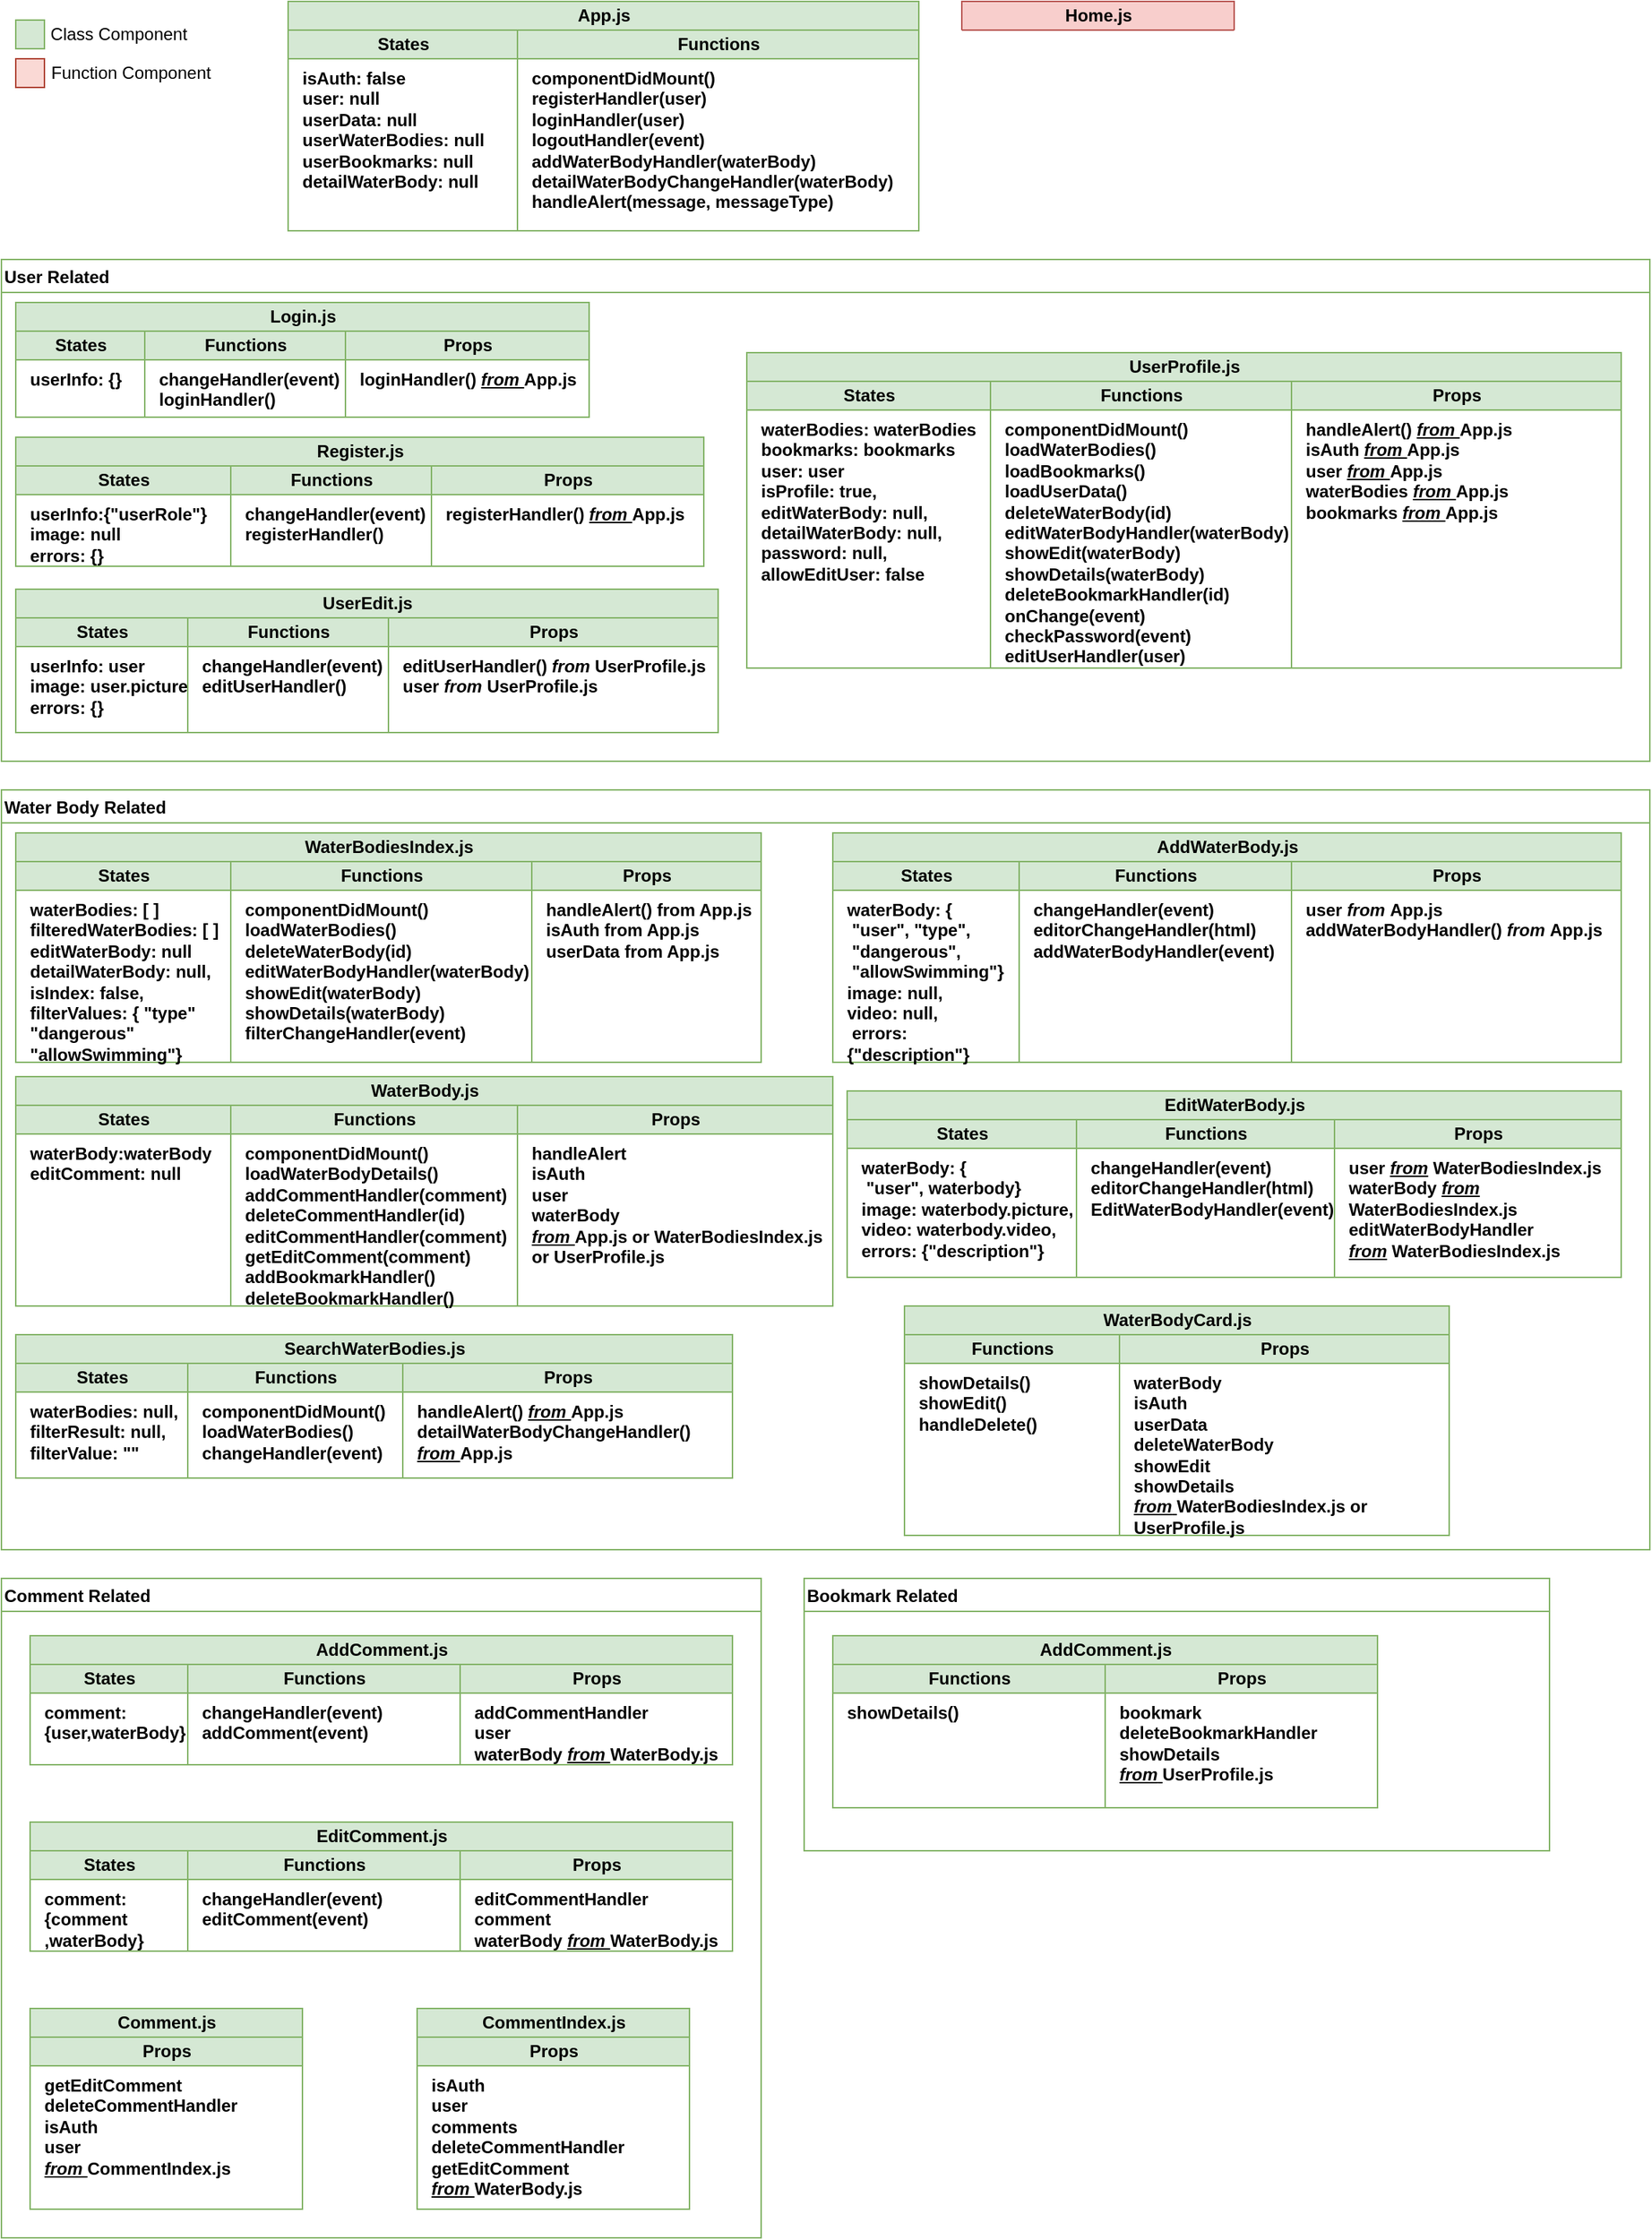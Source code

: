 <mxfile version="14.4.3" type="device"><diagram id="GFk8o4GZnX59jnaNK7Gw" name="Page-1"><mxGraphModel dx="868" dy="450" grid="1" gridSize="10" guides="1" tooltips="1" connect="1" arrows="1" fold="1" page="1" pageScale="1" pageWidth="1169" pageHeight="1654" math="0" shadow="0"><root><mxCell id="0"/><mxCell id="1" parent="0"/><mxCell id="mGkl6ozKigkefl4JrnQQ-4" value="" style="rounded=0;whiteSpace=wrap;html=1;fillColor=#d5e8d4;strokeColor=#82b366;" parent="1" vertex="1"><mxGeometry x="20" y="33" width="20" height="20" as="geometry"/></mxCell><mxCell id="mGkl6ozKigkefl4JrnQQ-5" value="Class Component" style="text;html=1;strokeColor=none;fillColor=none;align=center;verticalAlign=middle;whiteSpace=wrap;rounded=0;" parent="1" vertex="1"><mxGeometry x="42" y="33" width="100" height="20" as="geometry"/></mxCell><mxCell id="mGkl6ozKigkefl4JrnQQ-6" value="" style="rounded=0;whiteSpace=wrap;html=1;fillColor=#fad9d5;strokeColor=#ae4132;" parent="1" vertex="1"><mxGeometry x="20" y="60" width="20" height="20" as="geometry"/></mxCell><mxCell id="mGkl6ozKigkefl4JrnQQ-7" value="Function Component" style="text;html=1;strokeColor=none;fillColor=none;align=center;verticalAlign=middle;whiteSpace=wrap;rounded=0;" parent="1" vertex="1"><mxGeometry x="42" y="60" width="117" height="20" as="geometry"/></mxCell><mxCell id="mGkl6ozKigkefl4JrnQQ-12" value="App.js" style="swimlane;html=1;childLayout=stackLayout;resizeParent=1;resizeParentMax=0;startSize=20;fillColor=#d5e8d4;strokeColor=#82b366;" parent="1" vertex="1"><mxGeometry x="210" y="20" width="440" height="160" as="geometry"/></mxCell><mxCell id="mGkl6ozKigkefl4JrnQQ-13" value="States" style="swimlane;html=1;startSize=20;fillColor=#d5e8d4;strokeColor=#82B366;" parent="mGkl6ozKigkefl4JrnQQ-12" vertex="1"><mxGeometry y="20" width="160" height="140" as="geometry"><mxRectangle y="20" width="30" height="210" as="alternateBounds"/></mxGeometry></mxCell><mxCell id="mGkl6ozKigkefl4JrnQQ-17" value="&lt;blockquote style=&quot;margin: 0 0 0 40px ; border: none ; padding: 0px&quot;&gt;&lt;/blockquote&gt;&lt;span&gt;&lt;div&gt;&lt;b&gt;&lt;span&gt;isAuth: false&lt;/span&gt;&lt;br&gt;&lt;span&gt;user: null&lt;br&gt;&lt;/span&gt;userData: null&lt;br&gt;&lt;/b&gt;&lt;div&gt;&lt;b&gt;userWaterBodies: null&lt;/b&gt;&lt;/div&gt;&lt;div&gt;&lt;b&gt;userBookmarks: null&lt;/b&gt;&lt;/div&gt;&lt;div&gt;&lt;b&gt;detailWaterBody: null&lt;/b&gt;&lt;/div&gt;&lt;/div&gt;&lt;/span&gt;&lt;blockquote style=&quot;margin: 0 0 0 40px ; border: none ; padding: 0px&quot;&gt;&lt;/blockquote&gt;&lt;blockquote style=&quot;margin: 0 0 0 40px ; border: none ; padding: 0px&quot;&gt;&lt;/blockquote&gt;&lt;blockquote style=&quot;margin: 0 0 0 40px ; border: none ; padding: 0px&quot;&gt;&lt;/blockquote&gt;" style="whiteSpace=wrap;html=1;strokeColor=#82B366;align=left;spacingLeft=8;verticalAlign=top;horizontal=1;" parent="mGkl6ozKigkefl4JrnQQ-13" vertex="1"><mxGeometry y="20" width="160" height="120" as="geometry"/></mxCell><mxCell id="mGkl6ozKigkefl4JrnQQ-14" value="Functions" style="swimlane;html=1;startSize=20;fillColor=#d5e8d4;strokeColor=#82b366;" parent="mGkl6ozKigkefl4JrnQQ-12" vertex="1"><mxGeometry x="160" y="20" width="280" height="140" as="geometry"><mxRectangle x="30" y="20" width="30" height="210" as="alternateBounds"/></mxGeometry></mxCell><mxCell id="mGkl6ozKigkefl4JrnQQ-18" value="componentDidMount()&lt;br&gt;registerHandler(user)&lt;br&gt;loginHandler(user)&lt;br&gt;logoutHandler(event)&lt;br&gt;addWaterBodyHandler(waterBody)&lt;br&gt;detailWaterBodyChangeHandler(waterBody)&lt;br&gt;handleAlert(message, messageType)" style="whiteSpace=wrap;html=1;strokeColor=#82B366;align=left;verticalAlign=top;spacingLeft=8;fontStyle=1" parent="mGkl6ozKigkefl4JrnQQ-14" vertex="1"><mxGeometry y="20" width="280" height="120" as="geometry"/></mxCell><mxCell id="mGkl6ozKigkefl4JrnQQ-98" value="User Related" style="swimlane;strokeColor=#82B366;align=left;" parent="1" vertex="1"><mxGeometry x="10" y="200" width="1150" height="350" as="geometry"/></mxCell><mxCell id="mGkl6ozKigkefl4JrnQQ-20" value="Login.js" style="swimlane;html=1;childLayout=stackLayout;resizeParent=1;resizeParentMax=0;startSize=20;fillColor=#d5e8d4;strokeColor=#82b366;" parent="mGkl6ozKigkefl4JrnQQ-98" vertex="1"><mxGeometry x="10" y="30" width="400" height="80" as="geometry"/></mxCell><mxCell id="mGkl6ozKigkefl4JrnQQ-21" value="States" style="swimlane;html=1;startSize=20;fillColor=#d5e8d4;strokeColor=#82B366;" parent="mGkl6ozKigkefl4JrnQQ-20" vertex="1"><mxGeometry y="20" width="90" height="60" as="geometry"><mxRectangle y="20" width="30" height="210" as="alternateBounds"/></mxGeometry></mxCell><mxCell id="mGkl6ozKigkefl4JrnQQ-22" value="&lt;blockquote style=&quot;margin: 0 0 0 40px ; border: none ; padding: 0px&quot;&gt;&lt;/blockquote&gt;&lt;span&gt;&lt;div&gt;&lt;b&gt;&lt;span&gt;userInfo: {}&lt;/span&gt;&lt;br&gt;&lt;/b&gt;&lt;br&gt;&lt;/div&gt;&lt;/span&gt;&lt;blockquote style=&quot;margin: 0 0 0 40px ; border: none ; padding: 0px&quot;&gt;&lt;/blockquote&gt;&lt;blockquote style=&quot;margin: 0 0 0 40px ; border: none ; padding: 0px&quot;&gt;&lt;/blockquote&gt;&lt;blockquote style=&quot;margin: 0 0 0 40px ; border: none ; padding: 0px&quot;&gt;&lt;/blockquote&gt;" style="whiteSpace=wrap;html=1;strokeColor=#82B366;align=left;spacingLeft=8;verticalAlign=top;horizontal=1;" parent="mGkl6ozKigkefl4JrnQQ-21" vertex="1"><mxGeometry y="20" width="90" height="40" as="geometry"/></mxCell><mxCell id="mGkl6ozKigkefl4JrnQQ-23" value="Functions" style="swimlane;html=1;startSize=20;fillColor=#d5e8d4;strokeColor=#82b366;" parent="mGkl6ozKigkefl4JrnQQ-20" vertex="1"><mxGeometry x="90" y="20" width="140" height="60" as="geometry"><mxRectangle x="30" y="20" width="30" height="210" as="alternateBounds"/></mxGeometry></mxCell><mxCell id="mGkl6ozKigkefl4JrnQQ-24" value="changeHandler(event)&lt;br&gt;loginHandler()" style="whiteSpace=wrap;html=1;strokeColor=#82B366;align=left;verticalAlign=top;spacingLeft=8;fontStyle=1" parent="mGkl6ozKigkefl4JrnQQ-23" vertex="1"><mxGeometry y="20" width="140" height="40" as="geometry"/></mxCell><mxCell id="mGkl6ozKigkefl4JrnQQ-25" value="Props" style="swimlane;html=1;startSize=20;fillColor=#d5e8d4;strokeColor=#82b366;" parent="mGkl6ozKigkefl4JrnQQ-20" vertex="1"><mxGeometry x="230" y="20" width="170" height="60" as="geometry"><mxRectangle x="60" y="20" width="30" height="210" as="alternateBounds"/></mxGeometry></mxCell><mxCell id="mGkl6ozKigkefl4JrnQQ-26" value="loginHandler() &lt;i&gt;&lt;u&gt;from &lt;/u&gt;&lt;/i&gt;App.js" style="whiteSpace=wrap;html=1;strokeColor=#82B366;spacingLeft=8;verticalAlign=top;align=left;fontStyle=1" parent="mGkl6ozKigkefl4JrnQQ-25" vertex="1"><mxGeometry y="20" width="170" height="40" as="geometry"/></mxCell><mxCell id="mGkl6ozKigkefl4JrnQQ-31" value="Register.js" style="swimlane;html=1;childLayout=stackLayout;resizeParent=1;resizeParentMax=0;startSize=20;fillColor=#d5e8d4;strokeColor=#82b366;" parent="mGkl6ozKigkefl4JrnQQ-98" vertex="1"><mxGeometry x="10" y="124" width="480" height="90" as="geometry"/></mxCell><mxCell id="mGkl6ozKigkefl4JrnQQ-32" value="States" style="swimlane;html=1;startSize=20;fillColor=#d5e8d4;strokeColor=#82B366;" parent="mGkl6ozKigkefl4JrnQQ-31" vertex="1"><mxGeometry y="20" width="150" height="70" as="geometry"><mxRectangle y="20" width="30" height="210" as="alternateBounds"/></mxGeometry></mxCell><mxCell id="mGkl6ozKigkefl4JrnQQ-33" value="&lt;blockquote style=&quot;margin: 0 0 0 40px ; border: none ; padding: 0px&quot;&gt;&lt;/blockquote&gt;&lt;span&gt;&lt;div&gt;&lt;b&gt;&lt;span&gt;userInfo:{&quot;userRole&quot;}&lt;/span&gt;&lt;/b&gt;&lt;/div&gt;&lt;div&gt;&lt;b&gt;image: null&lt;/b&gt;&lt;/div&gt;&lt;div&gt;&lt;b&gt;errors: {}&lt;br&gt;&lt;/b&gt;&lt;br&gt;&lt;/div&gt;&lt;/span&gt;&lt;blockquote style=&quot;margin: 0 0 0 40px ; border: none ; padding: 0px&quot;&gt;&lt;/blockquote&gt;&lt;blockquote style=&quot;margin: 0 0 0 40px ; border: none ; padding: 0px&quot;&gt;&lt;/blockquote&gt;&lt;blockquote style=&quot;margin: 0 0 0 40px ; border: none ; padding: 0px&quot;&gt;&lt;/blockquote&gt;" style="whiteSpace=wrap;html=1;strokeColor=#82B366;align=left;spacingLeft=8;verticalAlign=top;horizontal=1;" parent="mGkl6ozKigkefl4JrnQQ-32" vertex="1"><mxGeometry y="20" width="150" height="50" as="geometry"/></mxCell><mxCell id="mGkl6ozKigkefl4JrnQQ-34" value="Functions" style="swimlane;html=1;startSize=20;fillColor=#d5e8d4;strokeColor=#82b366;" parent="mGkl6ozKigkefl4JrnQQ-31" vertex="1"><mxGeometry x="150" y="20" width="140" height="70" as="geometry"><mxRectangle x="30" y="20" width="30" height="210" as="alternateBounds"/></mxGeometry></mxCell><mxCell id="mGkl6ozKigkefl4JrnQQ-35" value="changeHandler(event)&lt;br&gt;registerHandler()" style="whiteSpace=wrap;html=1;strokeColor=#82B366;align=left;verticalAlign=top;spacingLeft=8;fontStyle=1" parent="mGkl6ozKigkefl4JrnQQ-34" vertex="1"><mxGeometry y="20" width="140" height="50" as="geometry"/></mxCell><mxCell id="mGkl6ozKigkefl4JrnQQ-36" value="Props" style="swimlane;html=1;startSize=20;fillColor=#d5e8d4;strokeColor=#82b366;" parent="mGkl6ozKigkefl4JrnQQ-31" vertex="1"><mxGeometry x="290" y="20" width="190" height="70" as="geometry"><mxRectangle x="60" y="20" width="30" height="210" as="alternateBounds"/></mxGeometry></mxCell><mxCell id="mGkl6ozKigkefl4JrnQQ-37" value="registerHandler() &lt;i&gt;&lt;u&gt;from &lt;/u&gt;&lt;/i&gt;App.js" style="whiteSpace=wrap;html=1;strokeColor=#82B366;spacingLeft=8;verticalAlign=top;align=left;fontStyle=1" parent="mGkl6ozKigkefl4JrnQQ-36" vertex="1"><mxGeometry y="20" width="190" height="50" as="geometry"/></mxCell><mxCell id="mGkl6ozKigkefl4JrnQQ-140" value="UserEdit.js" style="swimlane;html=1;childLayout=stackLayout;resizeParent=1;resizeParentMax=0;startSize=20;fillColor=#d5e8d4;strokeColor=#82b366;" parent="mGkl6ozKigkefl4JrnQQ-98" vertex="1"><mxGeometry x="10" y="230" width="490" height="100" as="geometry"/></mxCell><mxCell id="mGkl6ozKigkefl4JrnQQ-141" value="States" style="swimlane;html=1;startSize=20;fillColor=#d5e8d4;strokeColor=#82B366;" parent="mGkl6ozKigkefl4JrnQQ-140" vertex="1"><mxGeometry y="20" width="120" height="80" as="geometry"><mxRectangle y="20" width="30" height="210" as="alternateBounds"/></mxGeometry></mxCell><mxCell id="mGkl6ozKigkefl4JrnQQ-142" value="&lt;blockquote style=&quot;margin: 0 0 0 40px ; border: none ; padding: 0px&quot;&gt;&lt;/blockquote&gt;&lt;span&gt;&lt;div&gt;&lt;b&gt;&lt;span&gt;userInfo: user&lt;/span&gt;&lt;/b&gt;&lt;/div&gt;&lt;div&gt;&lt;b&gt;image: user.picture&lt;/b&gt;&lt;/div&gt;&lt;div&gt;&lt;b&gt;errors: {}&lt;br&gt;&lt;/b&gt;&lt;br&gt;&lt;/div&gt;&lt;/span&gt;&lt;blockquote style=&quot;margin: 0 0 0 40px ; border: none ; padding: 0px&quot;&gt;&lt;/blockquote&gt;&lt;blockquote style=&quot;margin: 0 0 0 40px ; border: none ; padding: 0px&quot;&gt;&lt;/blockquote&gt;&lt;blockquote style=&quot;margin: 0 0 0 40px ; border: none ; padding: 0px&quot;&gt;&lt;/blockquote&gt;" style="whiteSpace=wrap;html=1;strokeColor=#82B366;align=left;spacingLeft=8;verticalAlign=top;horizontal=1;" parent="mGkl6ozKigkefl4JrnQQ-141" vertex="1"><mxGeometry y="20" width="190" height="60" as="geometry"/></mxCell><mxCell id="mGkl6ozKigkefl4JrnQQ-143" value="Functions" style="swimlane;html=1;startSize=20;fillColor=#d5e8d4;strokeColor=#82b366;" parent="mGkl6ozKigkefl4JrnQQ-140" vertex="1"><mxGeometry x="120" y="20" width="140" height="80" as="geometry"><mxRectangle x="30" y="20" width="30" height="210" as="alternateBounds"/></mxGeometry></mxCell><mxCell id="mGkl6ozKigkefl4JrnQQ-144" value="changeHandler(event)&lt;br&gt;editUserHandler()" style="whiteSpace=wrap;html=1;strokeColor=#82B366;align=left;verticalAlign=top;spacingLeft=8;fontStyle=1" parent="mGkl6ozKigkefl4JrnQQ-143" vertex="1"><mxGeometry y="20" width="140" height="60" as="geometry"/></mxCell><mxCell id="mGkl6ozKigkefl4JrnQQ-145" value="Props" style="swimlane;html=1;startSize=20;fillColor=#d5e8d4;strokeColor=#82b366;" parent="mGkl6ozKigkefl4JrnQQ-140" vertex="1"><mxGeometry x="260" y="20" width="230" height="80" as="geometry"><mxRectangle x="60" y="20" width="30" height="210" as="alternateBounds"/></mxGeometry></mxCell><mxCell id="mGkl6ozKigkefl4JrnQQ-146" value="editUserHandler() &lt;i&gt;from &lt;/i&gt;UserProfile.js&lt;br&gt;user &lt;i&gt;from &lt;/i&gt;UserProfile.js" style="whiteSpace=wrap;html=1;strokeColor=#82B366;spacingLeft=8;verticalAlign=top;align=left;fontStyle=1" parent="mGkl6ozKigkefl4JrnQQ-145" vertex="1"><mxGeometry y="20" width="230" height="60" as="geometry"/></mxCell><mxCell id="7_xBDhnUr0qCg0xEeDFV-1" value="UserProfile.js" style="swimlane;html=1;childLayout=stackLayout;resizeParent=1;resizeParentMax=0;startSize=20;fillColor=#d5e8d4;strokeColor=#82b366;" vertex="1" parent="mGkl6ozKigkefl4JrnQQ-98"><mxGeometry x="520" y="65" width="610" height="220" as="geometry"/></mxCell><mxCell id="7_xBDhnUr0qCg0xEeDFV-2" value="States" style="swimlane;html=1;startSize=20;fillColor=#d5e8d4;strokeColor=#82B366;" vertex="1" parent="7_xBDhnUr0qCg0xEeDFV-1"><mxGeometry y="20" width="170" height="200" as="geometry"><mxRectangle y="20" width="30" height="210" as="alternateBounds"/></mxGeometry></mxCell><mxCell id="7_xBDhnUr0qCg0xEeDFV-3" value="&lt;blockquote style=&quot;margin: 0 0 0 40px ; border: none ; padding: 0px&quot;&gt;&lt;/blockquote&gt;&lt;span&gt;&lt;b&gt;&lt;div&gt;waterBodies: waterBodies&lt;/div&gt;&lt;div&gt;bookmarks: bookmarks&lt;/div&gt;&lt;div&gt;user: user&lt;/div&gt;&lt;div&gt;&lt;span&gt;isProfile: true,&lt;/span&gt;&lt;/div&gt;&lt;div&gt;editWaterBody: null,&lt;/div&gt;&lt;div&gt;detailWaterBody: null,&lt;/div&gt;&lt;div&gt;password: null,&lt;/div&gt;&lt;div&gt;allowEditUser: false&lt;br&gt;&lt;/div&gt;&lt;/b&gt;&lt;/span&gt;&lt;blockquote style=&quot;margin: 0 0 0 40px ; border: none ; padding: 0px&quot;&gt;&lt;/blockquote&gt;&lt;blockquote style=&quot;margin: 0 0 0 40px ; border: none ; padding: 0px&quot;&gt;&lt;/blockquote&gt;&lt;blockquote style=&quot;margin: 0 0 0 40px ; border: none ; padding: 0px&quot;&gt;&lt;/blockquote&gt;" style="whiteSpace=wrap;html=1;strokeColor=#82B366;align=left;spacingLeft=8;verticalAlign=top;horizontal=1;" vertex="1" parent="7_xBDhnUr0qCg0xEeDFV-2"><mxGeometry y="20" width="170" height="180" as="geometry"/></mxCell><mxCell id="7_xBDhnUr0qCg0xEeDFV-4" value="Functions" style="swimlane;html=1;startSize=20;fillColor=#d5e8d4;strokeColor=#82b366;" vertex="1" parent="7_xBDhnUr0qCg0xEeDFV-1"><mxGeometry x="170" y="20" width="210" height="200" as="geometry"><mxRectangle x="30" y="20" width="30" height="210" as="alternateBounds"/></mxGeometry></mxCell><mxCell id="7_xBDhnUr0qCg0xEeDFV-5" value="componentDidMount()&lt;br&gt;loadWaterBodies()&lt;br&gt;loadBookmarks()&lt;br&gt;loadUserData()&lt;br&gt;deleteWaterBody(id)&lt;br&gt;editWaterBodyHandler(waterBody)&lt;br&gt;showEdit(waterBody)&lt;br&gt;showDetails(waterBody)&lt;br&gt;deleteBookmarkHandler(id)&lt;br&gt;onChange(event)&lt;br&gt;checkPassword(event)&lt;br&gt;editUserHandler(user)" style="whiteSpace=wrap;html=1;strokeColor=#82B366;align=left;verticalAlign=top;spacingLeft=8;fontStyle=1" vertex="1" parent="7_xBDhnUr0qCg0xEeDFV-4"><mxGeometry y="20" width="210" height="180" as="geometry"/></mxCell><mxCell id="7_xBDhnUr0qCg0xEeDFV-6" value="Props" style="swimlane;html=1;startSize=20;fillColor=#d5e8d4;strokeColor=#82b366;" vertex="1" parent="7_xBDhnUr0qCg0xEeDFV-1"><mxGeometry x="380" y="20" width="230" height="200" as="geometry"><mxRectangle x="60" y="20" width="30" height="210" as="alternateBounds"/></mxGeometry></mxCell><mxCell id="7_xBDhnUr0qCg0xEeDFV-7" value="handleAlert()&amp;nbsp;&lt;i&gt;&lt;u&gt;from&amp;nbsp;&lt;/u&gt;&lt;/i&gt;App.js&lt;br&gt;isAuth&amp;nbsp;&lt;i&gt;&lt;u&gt;from&amp;nbsp;&lt;/u&gt;&lt;/i&gt;App.js&lt;br&gt;user&amp;nbsp;&lt;i&gt;&lt;u&gt;from&amp;nbsp;&lt;/u&gt;&lt;/i&gt;App.js&lt;br&gt;waterBodies&amp;nbsp;&lt;i&gt;&lt;u&gt;from&amp;nbsp;&lt;/u&gt;&lt;/i&gt;App.js&lt;br&gt;bookmarks&amp;nbsp;&lt;i&gt;&lt;u&gt;from&amp;nbsp;&lt;/u&gt;&lt;/i&gt;App.js" style="whiteSpace=wrap;html=1;strokeColor=#82B366;spacingLeft=8;verticalAlign=top;align=left;fontStyle=1" vertex="1" parent="7_xBDhnUr0qCg0xEeDFV-6"><mxGeometry y="20" width="230" height="180" as="geometry"/></mxCell><mxCell id="mGkl6ozKigkefl4JrnQQ-100" value="Water Body Related" style="swimlane;strokeColor=#82B366;align=left;" parent="1" vertex="1"><mxGeometry x="10" y="570" width="1150" height="530" as="geometry"/></mxCell><mxCell id="mGkl6ozKigkefl4JrnQQ-47" value="WaterBodiesIndex.js" style="swimlane;html=1;childLayout=stackLayout;resizeParent=1;resizeParentMax=0;startSize=20;fillColor=#d5e8d4;strokeColor=#82b366;" parent="mGkl6ozKigkefl4JrnQQ-100" vertex="1"><mxGeometry x="10" y="30" width="520" height="160" as="geometry"/></mxCell><mxCell id="mGkl6ozKigkefl4JrnQQ-48" value="States" style="swimlane;html=1;startSize=20;fillColor=#d5e8d4;strokeColor=#82B366;" parent="mGkl6ozKigkefl4JrnQQ-47" vertex="1"><mxGeometry y="20" width="150" height="140" as="geometry"><mxRectangle y="20" width="30" height="210" as="alternateBounds"/></mxGeometry></mxCell><mxCell id="mGkl6ozKigkefl4JrnQQ-49" value="&lt;blockquote style=&quot;margin: 0 0 0 40px ; border: none ; padding: 0px&quot;&gt;&lt;/blockquote&gt;&lt;span&gt;&lt;b&gt;&lt;div&gt;waterBodies: [ ]&lt;/div&gt;&lt;div&gt;filteredWaterBodies: [ ]&lt;/div&gt;&lt;div&gt;editWaterBody: null&lt;/div&gt;&lt;div&gt;detailWaterBody: null,&lt;/div&gt;&lt;div&gt;isIndex: false,&lt;/div&gt;&lt;div&gt;filterValues: { &quot;type&quot; &quot;dangerous&quot; &quot;allowSwimming&quot;}&lt;/div&gt;&lt;/b&gt;&lt;/span&gt;&lt;blockquote style=&quot;margin: 0 0 0 40px ; border: none ; padding: 0px&quot;&gt;&lt;/blockquote&gt;&lt;blockquote style=&quot;margin: 0 0 0 40px ; border: none ; padding: 0px&quot;&gt;&lt;/blockquote&gt;&lt;blockquote style=&quot;margin: 0 0 0 40px ; border: none ; padding: 0px&quot;&gt;&lt;/blockquote&gt;" style="whiteSpace=wrap;html=1;strokeColor=#82B366;align=left;spacingLeft=8;verticalAlign=top;horizontal=1;" parent="mGkl6ozKigkefl4JrnQQ-48" vertex="1"><mxGeometry y="20" width="150" height="120" as="geometry"/></mxCell><mxCell id="mGkl6ozKigkefl4JrnQQ-50" value="Functions" style="swimlane;html=1;startSize=20;fillColor=#d5e8d4;strokeColor=#82b366;" parent="mGkl6ozKigkefl4JrnQQ-47" vertex="1"><mxGeometry x="150" y="20" width="210" height="140" as="geometry"><mxRectangle x="30" y="20" width="30" height="210" as="alternateBounds"/></mxGeometry></mxCell><mxCell id="mGkl6ozKigkefl4JrnQQ-51" value="componentDidMount()&lt;br&gt;loadWaterBodies()&lt;br&gt;deleteWaterBody(id)&lt;br&gt;editWaterBodyHandler(waterBody)&lt;br&gt;showEdit(waterBody)&lt;br&gt;showDetails(waterBody)&lt;br&gt;filterChangeHandler(event)&lt;br&gt;" style="whiteSpace=wrap;html=1;strokeColor=#82B366;align=left;verticalAlign=top;spacingLeft=8;fontStyle=1" parent="mGkl6ozKigkefl4JrnQQ-50" vertex="1"><mxGeometry y="20" width="210" height="120" as="geometry"/></mxCell><mxCell id="mGkl6ozKigkefl4JrnQQ-52" value="Props" style="swimlane;html=1;startSize=20;fillColor=#d5e8d4;strokeColor=#82b366;" parent="mGkl6ozKigkefl4JrnQQ-47" vertex="1"><mxGeometry x="360" y="20" width="160" height="140" as="geometry"><mxRectangle x="60" y="20" width="30" height="210" as="alternateBounds"/></mxGeometry></mxCell><mxCell id="mGkl6ozKigkefl4JrnQQ-53" value="&lt;div&gt;handleAlert() from App.js&lt;/div&gt;&lt;div&gt;isAuth from App.js&lt;/div&gt;&lt;div&gt;userData from App.js&lt;/div&gt;" style="whiteSpace=wrap;html=1;strokeColor=#82B366;spacingLeft=8;verticalAlign=top;align=left;fontStyle=1" parent="mGkl6ozKigkefl4JrnQQ-52" vertex="1"><mxGeometry y="20" width="160" height="120" as="geometry"/></mxCell><mxCell id="mGkl6ozKigkefl4JrnQQ-68" value="WaterBody.js" style="swimlane;html=1;childLayout=stackLayout;resizeParent=1;resizeParentMax=0;startSize=20;fillColor=#d5e8d4;strokeColor=#82b366;" parent="mGkl6ozKigkefl4JrnQQ-100" vertex="1"><mxGeometry x="10" y="200" width="570" height="160" as="geometry"/></mxCell><mxCell id="mGkl6ozKigkefl4JrnQQ-69" value="States" style="swimlane;html=1;startSize=20;fillColor=#d5e8d4;strokeColor=#82B366;" parent="mGkl6ozKigkefl4JrnQQ-68" vertex="1"><mxGeometry y="20" width="150" height="140" as="geometry"><mxRectangle y="20" width="30" height="210" as="alternateBounds"/></mxGeometry></mxCell><mxCell id="mGkl6ozKigkefl4JrnQQ-70" value="&lt;blockquote style=&quot;margin: 0 0 0 40px ; border: none ; padding: 0px&quot;&gt;&lt;/blockquote&gt;&lt;span&gt;&lt;b&gt;&lt;div&gt;waterBody:waterBody&lt;/div&gt;&lt;div&gt;editComment: null&lt;/div&gt;&lt;/b&gt;&lt;/span&gt;&lt;blockquote style=&quot;margin: 0 0 0 40px ; border: none ; padding: 0px&quot;&gt;&lt;/blockquote&gt;&lt;blockquote style=&quot;margin: 0 0 0 40px ; border: none ; padding: 0px&quot;&gt;&lt;/blockquote&gt;&lt;blockquote style=&quot;margin: 0 0 0 40px ; border: none ; padding: 0px&quot;&gt;&lt;/blockquote&gt;" style="whiteSpace=wrap;html=1;strokeColor=#82B366;align=left;spacingLeft=8;verticalAlign=top;horizontal=1;" parent="mGkl6ozKigkefl4JrnQQ-69" vertex="1"><mxGeometry y="20" width="150" height="120" as="geometry"/></mxCell><mxCell id="mGkl6ozKigkefl4JrnQQ-71" value="Functions" style="swimlane;html=1;startSize=20;fillColor=#d5e8d4;strokeColor=#82b366;" parent="mGkl6ozKigkefl4JrnQQ-68" vertex="1"><mxGeometry x="150" y="20" width="200" height="140" as="geometry"><mxRectangle x="30" y="20" width="30" height="210" as="alternateBounds"/></mxGeometry></mxCell><mxCell id="mGkl6ozKigkefl4JrnQQ-72" value="componentDidMount()&lt;br&gt;loadWaterBodyDetails()&lt;br&gt;addCommentHandler(comment)&lt;br&gt;deleteCommentHandler(id)&lt;br&gt;editCommentHandler(comment)&lt;br&gt;getEditComment(comment)&lt;br&gt;addBookmarkHandler()&lt;br&gt;deleteBookmarkHandler()" style="whiteSpace=wrap;html=1;strokeColor=#82B366;align=left;verticalAlign=top;spacingLeft=8;fontStyle=1" parent="mGkl6ozKigkefl4JrnQQ-71" vertex="1"><mxGeometry y="20" width="200" height="120" as="geometry"/></mxCell><mxCell id="mGkl6ozKigkefl4JrnQQ-73" value="Props" style="swimlane;html=1;startSize=20;fillColor=#d5e8d4;strokeColor=#82b366;" parent="mGkl6ozKigkefl4JrnQQ-68" vertex="1"><mxGeometry x="350" y="20" width="220" height="140" as="geometry"><mxRectangle x="60" y="20" width="30" height="210" as="alternateBounds"/></mxGeometry></mxCell><mxCell id="mGkl6ozKigkefl4JrnQQ-74" value="handleAlert&lt;br&gt;isAuth&lt;br&gt;user &lt;br&gt;waterBody&lt;br&gt;&lt;i&gt;&lt;u&gt;from&amp;nbsp;&lt;/u&gt;&lt;/i&gt;App.js or WaterBodiesIndex.js or UserProfile.js" style="whiteSpace=wrap;html=1;strokeColor=#82B366;spacingLeft=8;verticalAlign=top;align=left;fontStyle=1" parent="mGkl6ozKigkefl4JrnQQ-73" vertex="1"><mxGeometry y="20" width="220" height="120" as="geometry"/></mxCell><mxCell id="mGkl6ozKigkefl4JrnQQ-90" value="AddWaterBody.js" style="swimlane;html=1;childLayout=stackLayout;resizeParent=1;resizeParentMax=0;startSize=20;fillColor=#d5e8d4;strokeColor=#82b366;" parent="mGkl6ozKigkefl4JrnQQ-100" vertex="1"><mxGeometry x="580" y="30" width="550" height="160" as="geometry"/></mxCell><mxCell id="mGkl6ozKigkefl4JrnQQ-91" value="States" style="swimlane;html=1;startSize=20;fillColor=#d5e8d4;strokeColor=#82B366;" parent="mGkl6ozKigkefl4JrnQQ-90" vertex="1"><mxGeometry y="20" width="130" height="140" as="geometry"><mxRectangle y="20" width="30" height="210" as="alternateBounds"/></mxGeometry></mxCell><mxCell id="mGkl6ozKigkefl4JrnQQ-92" value="&lt;blockquote style=&quot;margin: 0 0 0 40px ; border: none ; padding: 0px&quot;&gt;&lt;/blockquote&gt;&lt;span&gt;&lt;b&gt;&lt;div&gt;waterBody: {&lt;/div&gt;&lt;div&gt;&amp;nbsp;&quot;user&quot;,&amp;nbsp;&lt;span&gt;&quot;type&quot;,&lt;/span&gt;&lt;/div&gt;&lt;div&gt;&amp;nbsp;&quot;dangerous&quot;,&lt;/div&gt;&lt;div&gt;&amp;nbsp;&quot;allowSwimming&quot;&lt;span&gt;}&lt;/span&gt;&lt;/div&gt;&lt;div&gt;image: null,&lt;/div&gt;&lt;div&gt;video: null,&lt;/div&gt;&lt;div&gt;&amp;nbsp;errors: {&quot;description&quot;}&lt;/div&gt;&lt;/b&gt;&lt;/span&gt;&lt;blockquote style=&quot;margin: 0 0 0 40px ; border: none ; padding: 0px&quot;&gt;&lt;/blockquote&gt;&lt;blockquote style=&quot;margin: 0 0 0 40px ; border: none ; padding: 0px&quot;&gt;&lt;/blockquote&gt;&lt;blockquote style=&quot;margin: 0 0 0 40px ; border: none ; padding: 0px&quot;&gt;&lt;/blockquote&gt;" style="whiteSpace=wrap;html=1;strokeColor=#82B366;align=left;spacingLeft=8;verticalAlign=top;horizontal=1;" parent="mGkl6ozKigkefl4JrnQQ-91" vertex="1"><mxGeometry y="20" width="140" height="120" as="geometry"/></mxCell><mxCell id="mGkl6ozKigkefl4JrnQQ-93" value="Functions" style="swimlane;html=1;startSize=20;fillColor=#d5e8d4;strokeColor=#82b366;" parent="mGkl6ozKigkefl4JrnQQ-90" vertex="1"><mxGeometry x="130" y="20" width="190" height="140" as="geometry"><mxRectangle x="30" y="20" width="30" height="210" as="alternateBounds"/></mxGeometry></mxCell><mxCell id="mGkl6ozKigkefl4JrnQQ-94" value="changeHandler(event)&lt;br&gt;editorChangeHandler(html)&lt;br&gt;addWaterBodyHandler(event)&lt;br&gt;" style="whiteSpace=wrap;html=1;strokeColor=#82B366;align=left;verticalAlign=top;spacingLeft=8;fontStyle=1" parent="mGkl6ozKigkefl4JrnQQ-93" vertex="1"><mxGeometry y="20" width="190" height="120" as="geometry"/></mxCell><mxCell id="mGkl6ozKigkefl4JrnQQ-95" value="Props" style="swimlane;html=1;startSize=20;fillColor=#d5e8d4;strokeColor=#82b366;" parent="mGkl6ozKigkefl4JrnQQ-90" vertex="1"><mxGeometry x="320" y="20" width="230" height="140" as="geometry"><mxRectangle x="60" y="20" width="30" height="210" as="alternateBounds"/></mxGeometry></mxCell><mxCell id="mGkl6ozKigkefl4JrnQQ-96" value="user&amp;nbsp;&lt;i&gt;from&lt;/i&gt;&amp;nbsp;App.js&lt;br&gt;addWaterBodyHandler()&amp;nbsp;&lt;i&gt;from&lt;/i&gt;&amp;nbsp;App.js" style="whiteSpace=wrap;html=1;strokeColor=#82B366;spacingLeft=8;verticalAlign=top;align=left;fontStyle=1" parent="mGkl6ozKigkefl4JrnQQ-95" vertex="1"><mxGeometry y="20" width="230" height="120" as="geometry"/></mxCell><mxCell id="7_xBDhnUr0qCg0xEeDFV-9" value="EditWaterBody.js" style="swimlane;html=1;childLayout=stackLayout;resizeParent=1;resizeParentMax=0;startSize=20;fillColor=#d5e8d4;strokeColor=#82b366;" vertex="1" parent="mGkl6ozKigkefl4JrnQQ-100"><mxGeometry x="590" y="210" width="540" height="130" as="geometry"/></mxCell><mxCell id="7_xBDhnUr0qCg0xEeDFV-10" value="States" style="swimlane;html=1;startSize=20;fillColor=#d5e8d4;strokeColor=#82B366;" vertex="1" parent="7_xBDhnUr0qCg0xEeDFV-9"><mxGeometry y="20" width="160" height="110" as="geometry"><mxRectangle y="20" width="30" height="210" as="alternateBounds"/></mxGeometry></mxCell><mxCell id="7_xBDhnUr0qCg0xEeDFV-11" value="&lt;blockquote style=&quot;margin: 0 0 0 40px ; border: none ; padding: 0px&quot;&gt;&lt;/blockquote&gt;&lt;span&gt;&lt;b&gt;&lt;div&gt;waterBody: {&lt;/div&gt;&lt;div&gt;&amp;nbsp;&quot;user&quot;, waterbody&lt;span&gt;}&lt;/span&gt;&lt;/div&gt;&lt;div&gt;image: waterbody.picture,&lt;/div&gt;&lt;/b&gt;&lt;/span&gt;&lt;span&gt;&lt;b&gt;&lt;div&gt;video: waterbody.video,&lt;/div&gt;&lt;div&gt;errors: {&quot;description&quot;}&lt;/div&gt;&lt;/b&gt;&lt;/span&gt;&lt;blockquote style=&quot;margin: 0 0 0 40px ; border: none ; padding: 0px&quot;&gt;&lt;/blockquote&gt;&lt;blockquote style=&quot;margin: 0 0 0 40px ; border: none ; padding: 0px&quot;&gt;&lt;/blockquote&gt;&lt;blockquote style=&quot;margin: 0 0 0 40px ; border: none ; padding: 0px&quot;&gt;&lt;/blockquote&gt;" style="whiteSpace=wrap;html=1;strokeColor=#82B366;align=left;spacingLeft=8;verticalAlign=top;horizontal=1;" vertex="1" parent="7_xBDhnUr0qCg0xEeDFV-10"><mxGeometry y="20" width="160" height="90" as="geometry"/></mxCell><mxCell id="7_xBDhnUr0qCg0xEeDFV-12" value="Functions" style="swimlane;html=1;startSize=20;fillColor=#d5e8d4;strokeColor=#82b366;" vertex="1" parent="7_xBDhnUr0qCg0xEeDFV-9"><mxGeometry x="160" y="20" width="180" height="110" as="geometry"><mxRectangle x="30" y="20" width="30" height="210" as="alternateBounds"/></mxGeometry></mxCell><mxCell id="7_xBDhnUr0qCg0xEeDFV-13" value="changeHandler(event)&lt;br&gt;editorChangeHandler(html)&lt;br&gt;EditWaterBodyHandler(event)" style="whiteSpace=wrap;html=1;strokeColor=#82B366;align=left;verticalAlign=top;spacingLeft=8;fontStyle=1" vertex="1" parent="7_xBDhnUr0qCg0xEeDFV-12"><mxGeometry y="20" width="180" height="90" as="geometry"/></mxCell><mxCell id="7_xBDhnUr0qCg0xEeDFV-14" value="Props" style="swimlane;html=1;startSize=20;fillColor=#d5e8d4;strokeColor=#82b366;" vertex="1" parent="7_xBDhnUr0qCg0xEeDFV-9"><mxGeometry x="340" y="20" width="200" height="110" as="geometry"><mxRectangle x="60" y="20" width="30" height="210" as="alternateBounds"/></mxGeometry></mxCell><mxCell id="7_xBDhnUr0qCg0xEeDFV-15" value="user&amp;nbsp;&lt;i&gt;&lt;u&gt;from&lt;/u&gt;&lt;/i&gt;&amp;nbsp;WaterBodiesIndex.js&lt;br&gt;waterBody&amp;nbsp;&lt;i&gt;&lt;u&gt;from&lt;/u&gt;&lt;/i&gt;&amp;nbsp;&lt;br&gt;WaterBodiesIndex.js&lt;br&gt;editWaterBodyHandler&amp;nbsp;&lt;br&gt;&lt;i&gt;&lt;u&gt;from&lt;/u&gt;&lt;/i&gt;&amp;nbsp;WaterBodiesIndex.js" style="whiteSpace=wrap;html=1;strokeColor=#82B366;spacingLeft=8;verticalAlign=top;align=left;fontStyle=1" vertex="1" parent="7_xBDhnUr0qCg0xEeDFV-14"><mxGeometry y="20" width="200" height="90" as="geometry"/></mxCell><mxCell id="7_xBDhnUr0qCg0xEeDFV-16" value="SearchWaterBodies.js" style="swimlane;html=1;childLayout=stackLayout;resizeParent=1;resizeParentMax=0;startSize=20;fillColor=#d5e8d4;strokeColor=#82b366;" vertex="1" parent="mGkl6ozKigkefl4JrnQQ-100"><mxGeometry x="10" y="380" width="500" height="100" as="geometry"/></mxCell><mxCell id="7_xBDhnUr0qCg0xEeDFV-17" value="States" style="swimlane;html=1;startSize=20;fillColor=#d5e8d4;strokeColor=#82B366;" vertex="1" parent="7_xBDhnUr0qCg0xEeDFV-16"><mxGeometry y="20" width="120" height="80" as="geometry"><mxRectangle y="20" width="30" height="210" as="alternateBounds"/></mxGeometry></mxCell><mxCell id="7_xBDhnUr0qCg0xEeDFV-18" value="&lt;blockquote style=&quot;margin: 0 0 0 40px ; border: none ; padding: 0px&quot;&gt;&lt;/blockquote&gt;&lt;span&gt;&lt;div&gt;&lt;b&gt;waterBodies: null,&lt;/b&gt;&lt;br&gt;&lt;/div&gt;&lt;div&gt;&lt;div&gt;&lt;b&gt;filterResult: null,&lt;/b&gt;&lt;/div&gt;&lt;div&gt;&lt;b&gt;filterValue: &quot;&quot;&lt;/b&gt;&lt;/div&gt;&lt;/div&gt;&lt;/span&gt;&lt;blockquote style=&quot;margin: 0 0 0 40px ; border: none ; padding: 0px&quot;&gt;&lt;/blockquote&gt;&lt;blockquote style=&quot;margin: 0 0 0 40px ; border: none ; padding: 0px&quot;&gt;&lt;/blockquote&gt;&lt;blockquote style=&quot;margin: 0 0 0 40px ; border: none ; padding: 0px&quot;&gt;&lt;/blockquote&gt;" style="whiteSpace=wrap;html=1;strokeColor=#82B366;align=left;spacingLeft=8;verticalAlign=top;horizontal=1;" vertex="1" parent="7_xBDhnUr0qCg0xEeDFV-17"><mxGeometry y="20" width="120" height="60" as="geometry"/></mxCell><mxCell id="7_xBDhnUr0qCg0xEeDFV-19" value="Functions" style="swimlane;html=1;startSize=20;fillColor=#d5e8d4;strokeColor=#82b366;" vertex="1" parent="7_xBDhnUr0qCg0xEeDFV-16"><mxGeometry x="120" y="20" width="150" height="80" as="geometry"><mxRectangle x="30" y="20" width="30" height="210" as="alternateBounds"/></mxGeometry></mxCell><mxCell id="7_xBDhnUr0qCg0xEeDFV-20" value="componentDidMount()&lt;br&gt;loadWaterBodies()&lt;br&gt;changeHandler(event)" style="whiteSpace=wrap;html=1;strokeColor=#82B366;align=left;verticalAlign=top;spacingLeft=8;fontStyle=1" vertex="1" parent="7_xBDhnUr0qCg0xEeDFV-19"><mxGeometry y="20" width="150" height="60" as="geometry"/></mxCell><mxCell id="7_xBDhnUr0qCg0xEeDFV-21" value="Props" style="swimlane;html=1;startSize=20;fillColor=#d5e8d4;strokeColor=#82b366;" vertex="1" parent="7_xBDhnUr0qCg0xEeDFV-16"><mxGeometry x="270" y="20" width="230" height="80" as="geometry"><mxRectangle x="60" y="20" width="30" height="210" as="alternateBounds"/></mxGeometry></mxCell><mxCell id="7_xBDhnUr0qCg0xEeDFV-22" value="handleAlert()&amp;nbsp;&lt;i&gt;&lt;u&gt;from&amp;nbsp;&lt;/u&gt;&lt;/i&gt;App.js&amp;nbsp;&lt;br&gt;detailWaterBodyChangeHandler()&lt;br&gt;&lt;i&gt;&lt;u&gt;from&amp;nbsp;&lt;/u&gt;&lt;/i&gt;App.js&amp;nbsp;" style="whiteSpace=wrap;html=1;strokeColor=#82B366;spacingLeft=8;verticalAlign=top;align=left;fontStyle=1" vertex="1" parent="7_xBDhnUr0qCg0xEeDFV-21"><mxGeometry y="20" width="230" height="60" as="geometry"/></mxCell><mxCell id="7_xBDhnUr0qCg0xEeDFV-23" value="WaterBodyCard.js" style="swimlane;html=1;childLayout=stackLayout;resizeParent=1;resizeParentMax=0;startSize=20;fillColor=#d5e8d4;strokeColor=#82b366;" vertex="1" parent="mGkl6ozKigkefl4JrnQQ-100"><mxGeometry x="630" y="360" width="380" height="160" as="geometry"/></mxCell><mxCell id="7_xBDhnUr0qCg0xEeDFV-26" value="Functions" style="swimlane;html=1;startSize=20;fillColor=#d5e8d4;strokeColor=#82b366;" vertex="1" parent="7_xBDhnUr0qCg0xEeDFV-23"><mxGeometry y="20" width="150" height="140" as="geometry"><mxRectangle x="30" y="20" width="30" height="210" as="alternateBounds"/></mxGeometry></mxCell><mxCell id="7_xBDhnUr0qCg0xEeDFV-27" value="showDetails()&lt;br&gt;showEdit()&lt;br&gt;handleDelete()" style="whiteSpace=wrap;html=1;strokeColor=#82B366;align=left;verticalAlign=top;spacingLeft=8;fontStyle=1" vertex="1" parent="7_xBDhnUr0qCg0xEeDFV-26"><mxGeometry y="20" width="150" height="120" as="geometry"/></mxCell><mxCell id="7_xBDhnUr0qCg0xEeDFV-28" value="Props" style="swimlane;html=1;startSize=20;fillColor=#d5e8d4;strokeColor=#82b366;" vertex="1" parent="7_xBDhnUr0qCg0xEeDFV-23"><mxGeometry x="150" y="20" width="230" height="140" as="geometry"><mxRectangle x="60" y="20" width="30" height="210" as="alternateBounds"/></mxGeometry></mxCell><mxCell id="7_xBDhnUr0qCg0xEeDFV-29" value="waterBody&lt;br&gt;isAuth&lt;br&gt;userData&lt;br&gt;deleteWaterBody&lt;br&gt;showEdit&lt;br&gt;showDetails&lt;br&gt;&lt;u&gt;&lt;i&gt;from&lt;/i&gt;&amp;nbsp;&lt;/u&gt;WaterBodiesIndex.js or UserProfile.js" style="whiteSpace=wrap;html=1;strokeColor=#82B366;spacingLeft=8;verticalAlign=top;align=left;fontStyle=1" vertex="1" parent="7_xBDhnUr0qCg0xEeDFV-28"><mxGeometry y="20" width="230" height="120" as="geometry"/></mxCell><mxCell id="mGkl6ozKigkefl4JrnQQ-133" value="Home.js" style="swimlane;html=1;childLayout=stackLayout;resizeParent=1;resizeParentMax=0;startSize=20;fillColor=#f8cecc;strokeColor=#b85450;" parent="1" vertex="1"><mxGeometry x="680" y="20" width="190" height="20" as="geometry"/></mxCell><mxCell id="mGkl6ozKigkefl4JrnQQ-108" value="Comment Related" style="swimlane;strokeColor=#82B366;align=left;" parent="1" vertex="1"><mxGeometry x="10" y="1120" width="530" height="460" as="geometry"/></mxCell><mxCell id="mGkl6ozKigkefl4JrnQQ-77" value="AddComment.js" style="swimlane;html=1;childLayout=stackLayout;resizeParent=1;resizeParentMax=0;startSize=20;fillColor=#d5e8d4;strokeColor=#82b366;" parent="mGkl6ozKigkefl4JrnQQ-108" vertex="1"><mxGeometry x="20" y="40" width="490" height="90" as="geometry"/></mxCell><mxCell id="mGkl6ozKigkefl4JrnQQ-78" value="States" style="swimlane;html=1;startSize=20;fillColor=#d5e8d4;strokeColor=#82B366;" parent="mGkl6ozKigkefl4JrnQQ-77" vertex="1"><mxGeometry y="20" width="110" height="70" as="geometry"><mxRectangle y="20" width="30" height="210" as="alternateBounds"/></mxGeometry></mxCell><mxCell id="mGkl6ozKigkefl4JrnQQ-79" value="&lt;blockquote style=&quot;margin: 0 0 0 40px ; border: none ; padding: 0px&quot;&gt;&lt;/blockquote&gt;&lt;span&gt;&lt;b&gt;&lt;div&gt;comment:&amp;nbsp;&lt;/div&gt;&lt;div&gt;{&lt;span&gt;user,&lt;/span&gt;&lt;span&gt;waterBody}&lt;/span&gt;&lt;/div&gt;&lt;/b&gt;&lt;/span&gt;&lt;blockquote style=&quot;margin: 0 0 0 40px ; border: none ; padding: 0px&quot;&gt;&lt;/blockquote&gt;&lt;blockquote style=&quot;margin: 0 0 0 40px ; border: none ; padding: 0px&quot;&gt;&lt;/blockquote&gt;&lt;blockquote style=&quot;margin: 0 0 0 40px ; border: none ; padding: 0px&quot;&gt;&lt;/blockquote&gt;" style="whiteSpace=wrap;html=1;strokeColor=#82B366;align=left;spacingLeft=8;verticalAlign=top;horizontal=1;" parent="mGkl6ozKigkefl4JrnQQ-78" vertex="1"><mxGeometry y="20" width="110" height="50" as="geometry"/></mxCell><mxCell id="mGkl6ozKigkefl4JrnQQ-80" value="Functions" style="swimlane;html=1;startSize=20;fillColor=#d5e8d4;strokeColor=#82b366;" parent="mGkl6ozKigkefl4JrnQQ-77" vertex="1"><mxGeometry x="110" y="20" width="190" height="70" as="geometry"><mxRectangle x="30" y="20" width="30" height="210" as="alternateBounds"/></mxGeometry></mxCell><mxCell id="mGkl6ozKigkefl4JrnQQ-81" value="changeHandler(event)&lt;br&gt;addComment(event)" style="whiteSpace=wrap;html=1;strokeColor=#82B366;align=left;verticalAlign=top;spacingLeft=8;fontStyle=1" parent="mGkl6ozKigkefl4JrnQQ-80" vertex="1"><mxGeometry y="20" width="190" height="50" as="geometry"/></mxCell><mxCell id="mGkl6ozKigkefl4JrnQQ-82" value="Props" style="swimlane;html=1;startSize=20;fillColor=#d5e8d4;strokeColor=#82b366;" parent="mGkl6ozKigkefl4JrnQQ-77" vertex="1"><mxGeometry x="300" y="20" width="190" height="70" as="geometry"><mxRectangle x="60" y="20" width="30" height="210" as="alternateBounds"/></mxGeometry></mxCell><mxCell id="mGkl6ozKigkefl4JrnQQ-83" value="addCommentHandler &lt;br&gt;user &lt;br&gt;waterBody&amp;nbsp;&lt;i&gt;&lt;u&gt;from&amp;nbsp;&lt;/u&gt;&lt;/i&gt;WaterBody.js" style="whiteSpace=wrap;html=1;strokeColor=#82B366;spacingLeft=8;verticalAlign=top;align=left;fontStyle=1" parent="mGkl6ozKigkefl4JrnQQ-82" vertex="1"><mxGeometry y="20" width="190" height="50" as="geometry"/></mxCell><mxCell id="7_xBDhnUr0qCg0xEeDFV-41" value="EditComment.js" style="swimlane;html=1;childLayout=stackLayout;resizeParent=1;resizeParentMax=0;startSize=20;fillColor=#d5e8d4;strokeColor=#82b366;" vertex="1" parent="mGkl6ozKigkefl4JrnQQ-108"><mxGeometry x="20" y="170" width="490" height="90" as="geometry"/></mxCell><mxCell id="7_xBDhnUr0qCg0xEeDFV-42" value="States" style="swimlane;html=1;startSize=20;fillColor=#d5e8d4;strokeColor=#82B366;" vertex="1" parent="7_xBDhnUr0qCg0xEeDFV-41"><mxGeometry y="20" width="110" height="70" as="geometry"><mxRectangle y="20" width="30" height="210" as="alternateBounds"/></mxGeometry></mxCell><mxCell id="7_xBDhnUr0qCg0xEeDFV-43" value="&lt;blockquote style=&quot;margin: 0 0 0 40px ; border: none ; padding: 0px&quot;&gt;&lt;/blockquote&gt;&lt;span&gt;&lt;b&gt;&lt;div&gt;comment:&amp;nbsp;&lt;/div&gt;&lt;div&gt;{&lt;span&gt;comment&lt;/span&gt;&lt;/div&gt;&lt;div&gt;&lt;span&gt;,&lt;/span&gt;&lt;span&gt;waterBody}&lt;/span&gt;&lt;/div&gt;&lt;/b&gt;&lt;/span&gt;&lt;blockquote style=&quot;margin: 0 0 0 40px ; border: none ; padding: 0px&quot;&gt;&lt;/blockquote&gt;&lt;blockquote style=&quot;margin: 0 0 0 40px ; border: none ; padding: 0px&quot;&gt;&lt;/blockquote&gt;&lt;blockquote style=&quot;margin: 0 0 0 40px ; border: none ; padding: 0px&quot;&gt;&lt;/blockquote&gt;" style="whiteSpace=wrap;html=1;strokeColor=#82B366;align=left;spacingLeft=8;verticalAlign=top;horizontal=1;" vertex="1" parent="7_xBDhnUr0qCg0xEeDFV-42"><mxGeometry y="20" width="110" height="50" as="geometry"/></mxCell><mxCell id="7_xBDhnUr0qCg0xEeDFV-44" value="Functions" style="swimlane;html=1;startSize=20;fillColor=#d5e8d4;strokeColor=#82b366;" vertex="1" parent="7_xBDhnUr0qCg0xEeDFV-41"><mxGeometry x="110" y="20" width="190" height="70" as="geometry"><mxRectangle x="30" y="20" width="30" height="210" as="alternateBounds"/></mxGeometry></mxCell><mxCell id="7_xBDhnUr0qCg0xEeDFV-45" value="changeHandler(event)&lt;br&gt;editComment(event)" style="whiteSpace=wrap;html=1;strokeColor=#82B366;align=left;verticalAlign=top;spacingLeft=8;fontStyle=1" vertex="1" parent="7_xBDhnUr0qCg0xEeDFV-44"><mxGeometry y="20" width="190" height="50" as="geometry"/></mxCell><mxCell id="7_xBDhnUr0qCg0xEeDFV-46" value="Props" style="swimlane;html=1;startSize=20;fillColor=#d5e8d4;strokeColor=#82b366;" vertex="1" parent="7_xBDhnUr0qCg0xEeDFV-41"><mxGeometry x="300" y="20" width="190" height="70" as="geometry"><mxRectangle x="60" y="20" width="30" height="210" as="alternateBounds"/></mxGeometry></mxCell><mxCell id="7_xBDhnUr0qCg0xEeDFV-47" value="editCommentHandler &lt;br&gt;comment&lt;br&gt;waterBody&amp;nbsp;&lt;i&gt;&lt;u&gt;from&amp;nbsp;&lt;/u&gt;&lt;/i&gt;WaterBody.js" style="whiteSpace=wrap;html=1;strokeColor=#82B366;spacingLeft=8;verticalAlign=top;align=left;fontStyle=1" vertex="1" parent="7_xBDhnUr0qCg0xEeDFV-46"><mxGeometry y="20" width="190" height="50" as="geometry"/></mxCell><mxCell id="7_xBDhnUr0qCg0xEeDFV-48" value="Comment.js" style="swimlane;html=1;childLayout=stackLayout;resizeParent=1;resizeParentMax=0;startSize=20;fillColor=#d5e8d4;strokeColor=#82b366;" vertex="1" parent="mGkl6ozKigkefl4JrnQQ-108"><mxGeometry x="20" y="300" width="190" height="140" as="geometry"/></mxCell><mxCell id="7_xBDhnUr0qCg0xEeDFV-53" value="Props" style="swimlane;html=1;startSize=20;fillColor=#d5e8d4;strokeColor=#82b366;" vertex="1" parent="7_xBDhnUr0qCg0xEeDFV-48"><mxGeometry y="20" width="190" height="120" as="geometry"><mxRectangle x="60" y="20" width="30" height="210" as="alternateBounds"/></mxGeometry></mxCell><mxCell id="7_xBDhnUr0qCg0xEeDFV-54" value="getEditComment&lt;br&gt;deleteCommentHandler&lt;br&gt;isAuth &lt;br&gt;user&lt;br&gt;&lt;i&gt;&lt;u&gt;from&amp;nbsp;&lt;/u&gt;&lt;/i&gt;CommentIndex.js" style="whiteSpace=wrap;html=1;strokeColor=#82B366;spacingLeft=8;verticalAlign=top;align=left;fontStyle=1" vertex="1" parent="7_xBDhnUr0qCg0xEeDFV-53"><mxGeometry y="20" width="190" height="100" as="geometry"/></mxCell><mxCell id="7_xBDhnUr0qCg0xEeDFV-55" value="CommentIndex.js" style="swimlane;html=1;childLayout=stackLayout;resizeParent=1;resizeParentMax=0;startSize=20;fillColor=#d5e8d4;strokeColor=#82b366;" vertex="1" parent="mGkl6ozKigkefl4JrnQQ-108"><mxGeometry x="290" y="300" width="190" height="140" as="geometry"/></mxCell><mxCell id="7_xBDhnUr0qCg0xEeDFV-60" value="Props" style="swimlane;html=1;startSize=20;fillColor=#d5e8d4;strokeColor=#82b366;" vertex="1" parent="7_xBDhnUr0qCg0xEeDFV-55"><mxGeometry y="20" width="190" height="120" as="geometry"><mxRectangle x="60" y="20" width="30" height="210" as="alternateBounds"/></mxGeometry></mxCell><mxCell id="7_xBDhnUr0qCg0xEeDFV-61" value="isAuth&lt;br&gt;user &lt;br&gt;comments deleteCommentHandler getEditComment&lt;br&gt;&lt;i&gt;&lt;u&gt;from&amp;nbsp;&lt;/u&gt;&lt;/i&gt;WaterBody.js" style="whiteSpace=wrap;html=1;strokeColor=#82B366;spacingLeft=8;verticalAlign=top;align=left;fontStyle=1" vertex="1" parent="7_xBDhnUr0qCg0xEeDFV-60"><mxGeometry y="20" width="190" height="100" as="geometry"/></mxCell><mxCell id="7_xBDhnUr0qCg0xEeDFV-30" value="Bookmark Related" style="swimlane;strokeColor=#82B366;align=left;" vertex="1" parent="1"><mxGeometry x="570" y="1120" width="520" height="190" as="geometry"/></mxCell><mxCell id="7_xBDhnUr0qCg0xEeDFV-31" value="AddComment.js" style="swimlane;html=1;childLayout=stackLayout;resizeParent=1;resizeParentMax=0;startSize=20;fillColor=#d5e8d4;strokeColor=#82b366;" vertex="1" parent="7_xBDhnUr0qCg0xEeDFV-30"><mxGeometry x="20" y="40" width="380" height="120" as="geometry"/></mxCell><mxCell id="7_xBDhnUr0qCg0xEeDFV-34" value="Functions" style="swimlane;html=1;startSize=20;fillColor=#d5e8d4;strokeColor=#82b366;" vertex="1" parent="7_xBDhnUr0qCg0xEeDFV-31"><mxGeometry y="20" width="190" height="100" as="geometry"><mxRectangle x="30" y="20" width="30" height="210" as="alternateBounds"/></mxGeometry></mxCell><mxCell id="7_xBDhnUr0qCg0xEeDFV-35" value="showDetails()" style="whiteSpace=wrap;html=1;strokeColor=#82B366;align=left;verticalAlign=top;spacingLeft=8;fontStyle=1" vertex="1" parent="7_xBDhnUr0qCg0xEeDFV-34"><mxGeometry y="20" width="190" height="80" as="geometry"/></mxCell><mxCell id="7_xBDhnUr0qCg0xEeDFV-36" value="Props" style="swimlane;html=1;startSize=20;fillColor=#d5e8d4;strokeColor=#82b366;" vertex="1" parent="7_xBDhnUr0qCg0xEeDFV-31"><mxGeometry x="190" y="20" width="190" height="100" as="geometry"><mxRectangle x="60" y="20" width="30" height="210" as="alternateBounds"/></mxGeometry></mxCell><mxCell id="7_xBDhnUr0qCg0xEeDFV-37" value="bookmark deleteBookmarkHandler showDetails&lt;br&gt;&lt;u&gt;&lt;i&gt;from&lt;/i&gt;&amp;nbsp;&lt;/u&gt;UserProfile.js" style="whiteSpace=wrap;html=1;strokeColor=#82B366;spacingLeft=8;verticalAlign=top;align=left;fontStyle=1" vertex="1" parent="7_xBDhnUr0qCg0xEeDFV-36"><mxGeometry y="20" width="190" height="80" as="geometry"/></mxCell></root></mxGraphModel></diagram></mxfile>
